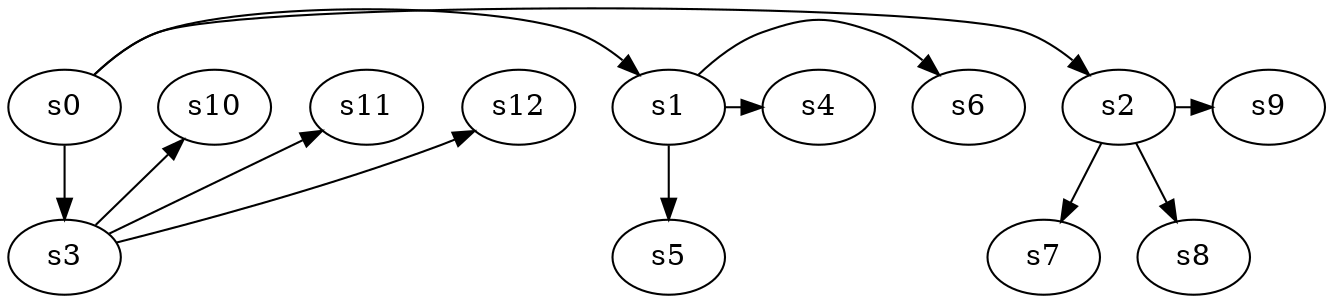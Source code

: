 digraph game_0225_branch_3_3 {
    s0 [name="s0", player=0];
    s1 [name="s1", player=1];
    s2 [name="s2", player=0, target=1];
    s3 [name="s3", player=1];
    s4 [name="s4", player=0];
    s5 [name="s5", player=0, target=1];
    s6 [name="s6", player=0];
    s7 [name="s7", player=1];
    s8 [name="s8", player=1];
    s9 [name="s9", player=0];
    s10 [name="s10", player=0];
    s11 [name="s11", player=0, target=1];
    s12 [name="s12", player=0];

    s0 -> s1 [constraint="time % 4 == 0 || time % 2 == 1"];
    s0 -> s2 [constraint="time == 14"];
    s0 -> s3;
    s1 -> s4 [constraint="time % 2 == 0"];
    s1 -> s5;
    s1 -> s6 [constraint="!(time % 3 == 0)"];
    s2 -> s7;
    s2 -> s8;
    s2 -> s9 [constraint="time % 3 == 2"];
    s3 -> s10 [constraint="time == 3 || time == 10 || time == 11 || time == 14"];
    s3 -> s11 [constraint="time % 4 == 1"];
    s3 -> s12 [constraint="!(time % 3 == 0)"];
}
